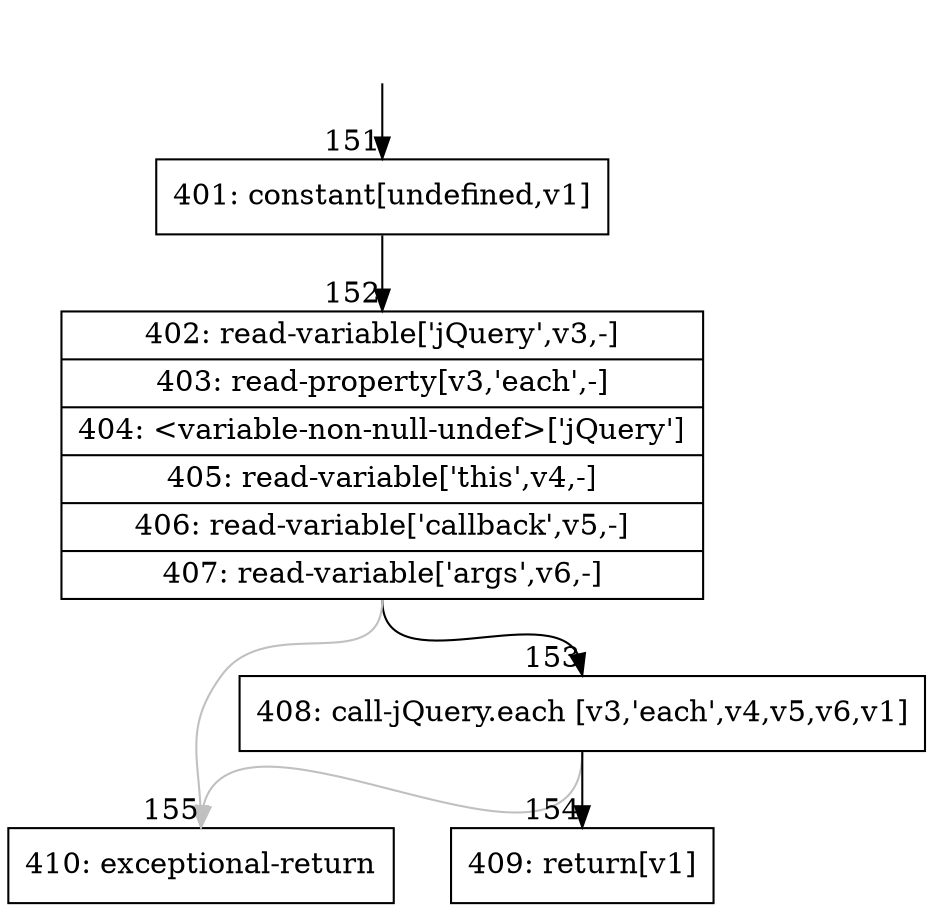 digraph {
rankdir="TD"
BB_entry11[shape=none,label=""];
BB_entry11 -> BB151 [tailport=s, headport=n, headlabel="    151"]
BB151 [shape=record label="{401: constant[undefined,v1]}" ] 
BB151 -> BB152 [tailport=s, headport=n, headlabel="      152"]
BB152 [shape=record label="{402: read-variable['jQuery',v3,-]|403: read-property[v3,'each',-]|404: \<variable-non-null-undef\>['jQuery']|405: read-variable['this',v4,-]|406: read-variable['callback',v5,-]|407: read-variable['args',v6,-]}" ] 
BB152 -> BB153 [tailport=s, headport=n, headlabel="      153"]
BB152 -> BB155 [tailport=s, headport=n, color=gray, headlabel="      155"]
BB153 [shape=record label="{408: call-jQuery.each [v3,'each',v4,v5,v6,v1]}" ] 
BB153 -> BB154 [tailport=s, headport=n, headlabel="      154"]
BB153 -> BB155 [tailport=s, headport=n, color=gray]
BB154 [shape=record label="{409: return[v1]}" ] 
BB155 [shape=record label="{410: exceptional-return}" ] 
//#$~ 270
}

